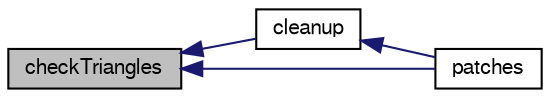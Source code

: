 digraph "checkTriangles"
{
  bgcolor="transparent";
  edge [fontname="FreeSans",fontsize="10",labelfontname="FreeSans",labelfontsize="10"];
  node [fontname="FreeSans",fontsize="10",shape=record];
  rankdir="LR";
  Node562 [label="checkTriangles",height=0.2,width=0.4,color="black", fillcolor="grey75", style="filled", fontcolor="black"];
  Node562 -> Node563 [dir="back",color="midnightblue",fontsize="10",style="solid",fontname="FreeSans"];
  Node563 [label="cleanup",height=0.2,width=0.4,color="black",URL="$a30598.html#a71fb3698346366a55da6e64bdf82a89f",tooltip="Remove non-valid triangles. "];
  Node563 -> Node564 [dir="back",color="midnightblue",fontsize="10",style="solid",fontname="FreeSans"];
  Node564 [label="patches",height=0.2,width=0.4,color="black",URL="$a30598.html#adf6d6f4f6576d5bd544f3ba396fa3946"];
  Node562 -> Node564 [dir="back",color="midnightblue",fontsize="10",style="solid",fontname="FreeSans"];
}
